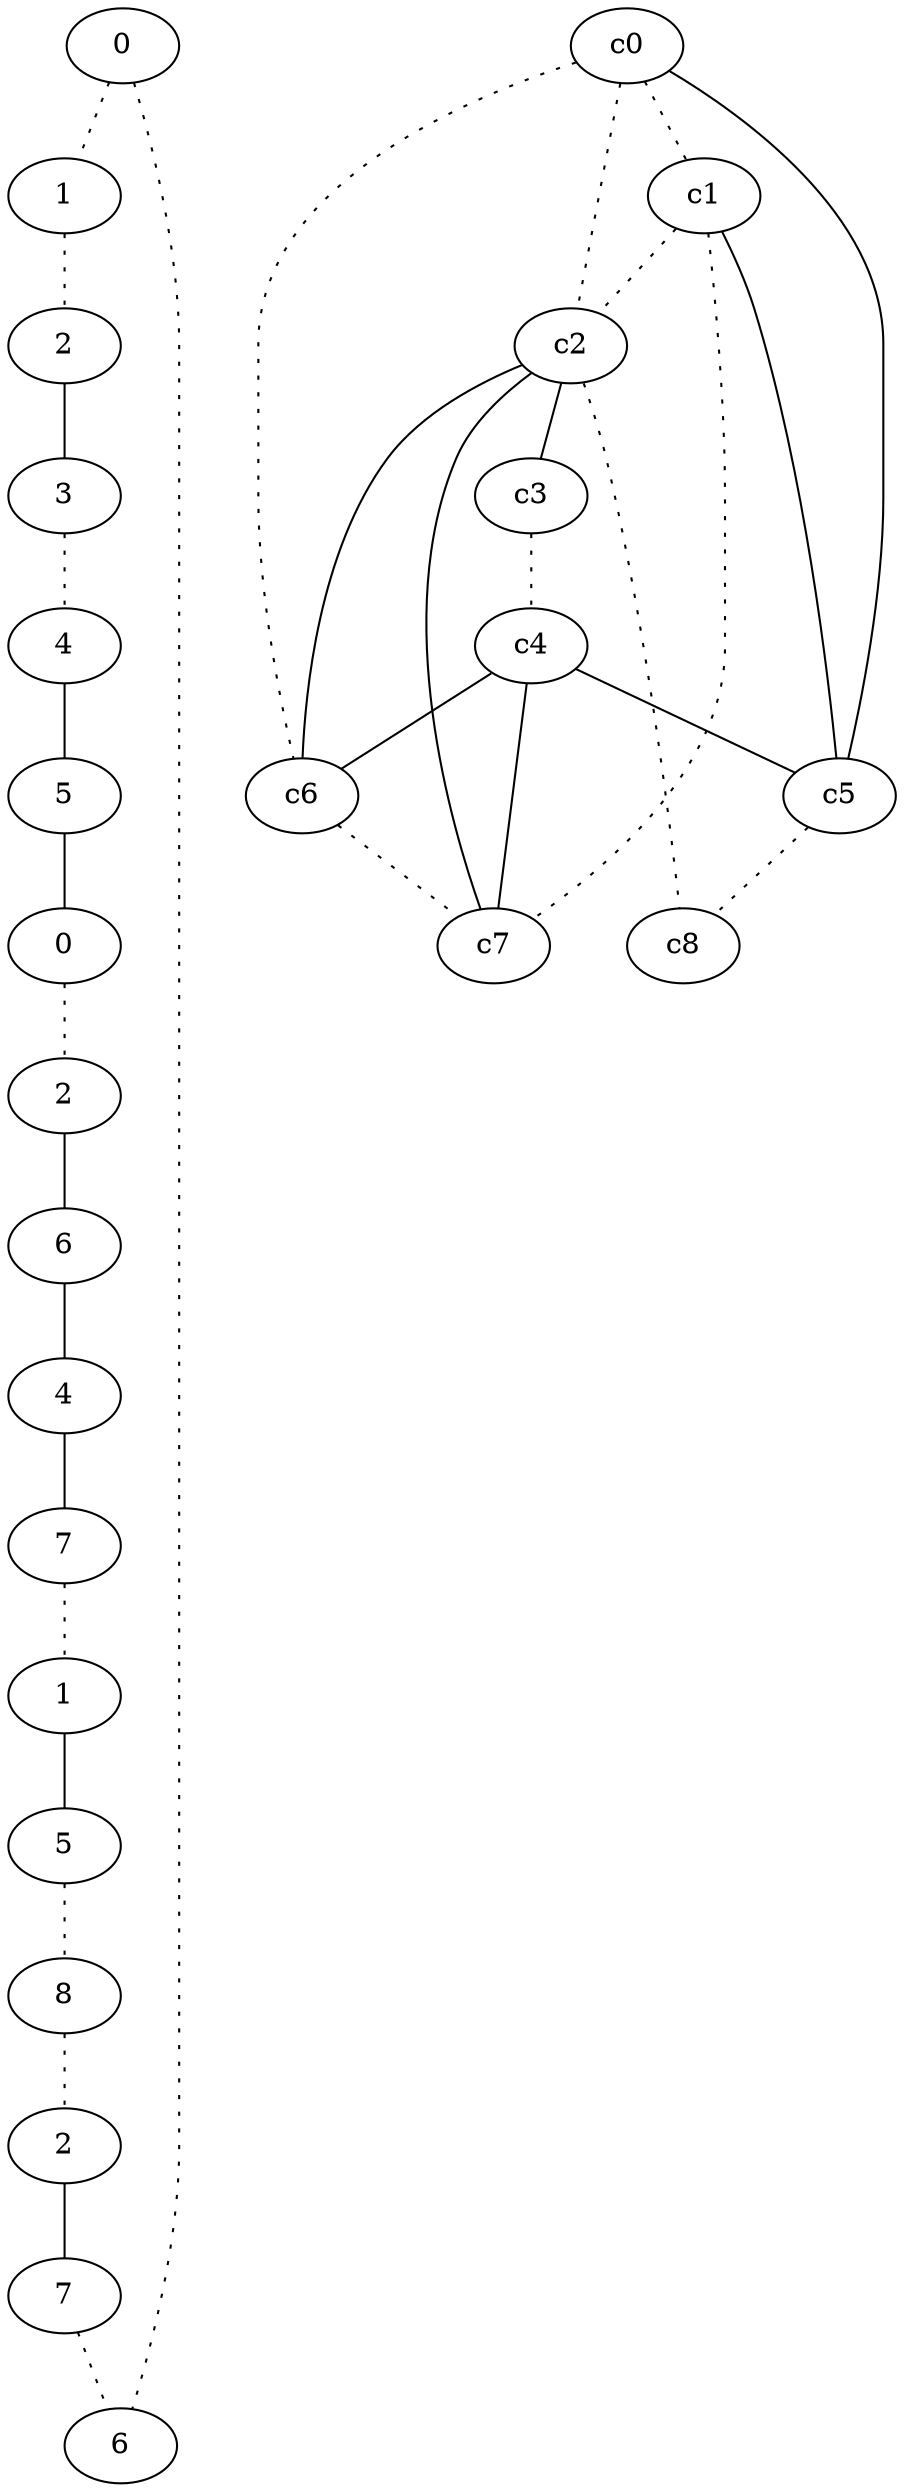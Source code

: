 graph {
a0[label=0];
a1[label=1];
a2[label=2];
a3[label=3];
a4[label=4];
a5[label=5];
a6[label=0];
a7[label=2];
a8[label=6];
a9[label=4];
a10[label=7];
a11[label=1];
a12[label=5];
a13[label=8];
a14[label=2];
a15[label=7];
a16[label=6];
a0 -- a1 [style=dotted];
a0 -- a16 [style=dotted];
a1 -- a2 [style=dotted];
a2 -- a3;
a3 -- a4 [style=dotted];
a4 -- a5;
a5 -- a6;
a6 -- a7 [style=dotted];
a7 -- a8;
a8 -- a9;
a9 -- a10;
a10 -- a11 [style=dotted];
a11 -- a12;
a12 -- a13 [style=dotted];
a13 -- a14 [style=dotted];
a14 -- a15;
a15 -- a16 [style=dotted];
c0 -- c1 [style=dotted];
c0 -- c2 [style=dotted];
c0 -- c5;
c0 -- c6 [style=dotted];
c1 -- c2 [style=dotted];
c1 -- c5;
c1 -- c7 [style=dotted];
c2 -- c3;
c2 -- c6;
c2 -- c7;
c2 -- c8 [style=dotted];
c3 -- c4 [style=dotted];
c4 -- c5;
c4 -- c6;
c4 -- c7;
c5 -- c8 [style=dotted];
c6 -- c7 [style=dotted];
}
